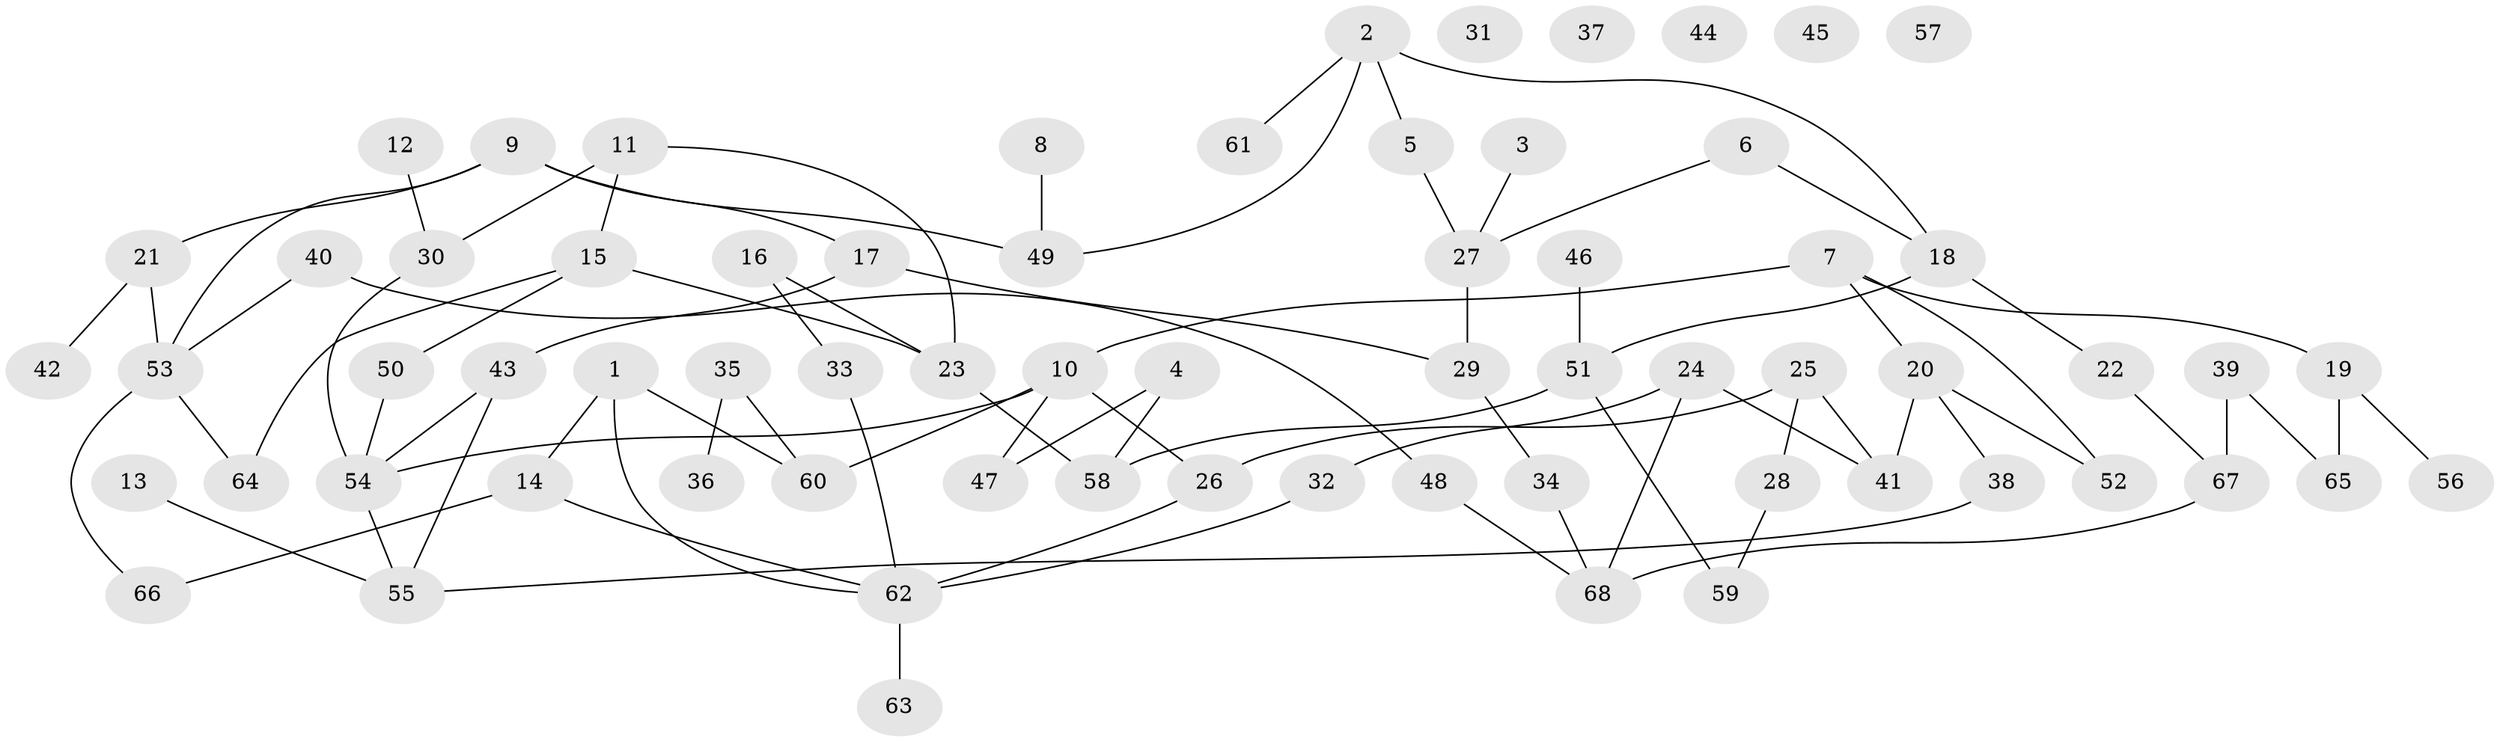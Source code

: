 // coarse degree distribution, {3: 0.16279069767441862, 4: 0.16279069767441862, 2: 0.27906976744186046, 1: 0.16279069767441862, 6: 0.06976744186046512, 5: 0.046511627906976744, 0: 0.11627906976744186}
// Generated by graph-tools (version 1.1) at 2025/41/03/06/25 10:41:20]
// undirected, 68 vertices, 84 edges
graph export_dot {
graph [start="1"]
  node [color=gray90,style=filled];
  1;
  2;
  3;
  4;
  5;
  6;
  7;
  8;
  9;
  10;
  11;
  12;
  13;
  14;
  15;
  16;
  17;
  18;
  19;
  20;
  21;
  22;
  23;
  24;
  25;
  26;
  27;
  28;
  29;
  30;
  31;
  32;
  33;
  34;
  35;
  36;
  37;
  38;
  39;
  40;
  41;
  42;
  43;
  44;
  45;
  46;
  47;
  48;
  49;
  50;
  51;
  52;
  53;
  54;
  55;
  56;
  57;
  58;
  59;
  60;
  61;
  62;
  63;
  64;
  65;
  66;
  67;
  68;
  1 -- 14;
  1 -- 60;
  1 -- 62;
  2 -- 5;
  2 -- 18;
  2 -- 49;
  2 -- 61;
  3 -- 27;
  4 -- 47;
  4 -- 58;
  5 -- 27;
  6 -- 18;
  6 -- 27;
  7 -- 10;
  7 -- 19;
  7 -- 20;
  7 -- 52;
  8 -- 49;
  9 -- 17;
  9 -- 21;
  9 -- 49;
  9 -- 53;
  10 -- 26;
  10 -- 47;
  10 -- 54;
  10 -- 60;
  11 -- 15;
  11 -- 23;
  11 -- 30;
  12 -- 30;
  13 -- 55;
  14 -- 62;
  14 -- 66;
  15 -- 23;
  15 -- 50;
  15 -- 64;
  16 -- 23;
  16 -- 33;
  17 -- 29;
  17 -- 43;
  18 -- 22;
  18 -- 51;
  19 -- 56;
  19 -- 65;
  20 -- 38;
  20 -- 41;
  20 -- 52;
  21 -- 42;
  21 -- 53;
  22 -- 67;
  23 -- 58;
  24 -- 32;
  24 -- 41;
  24 -- 68;
  25 -- 26;
  25 -- 28;
  25 -- 41;
  26 -- 62;
  27 -- 29;
  28 -- 59;
  29 -- 34;
  30 -- 54;
  32 -- 62;
  33 -- 62;
  34 -- 68;
  35 -- 36;
  35 -- 60;
  38 -- 55;
  39 -- 65;
  39 -- 67;
  40 -- 48;
  40 -- 53;
  43 -- 54;
  43 -- 55;
  46 -- 51;
  48 -- 68;
  50 -- 54;
  51 -- 58;
  51 -- 59;
  53 -- 64;
  53 -- 66;
  54 -- 55;
  62 -- 63;
  67 -- 68;
}
